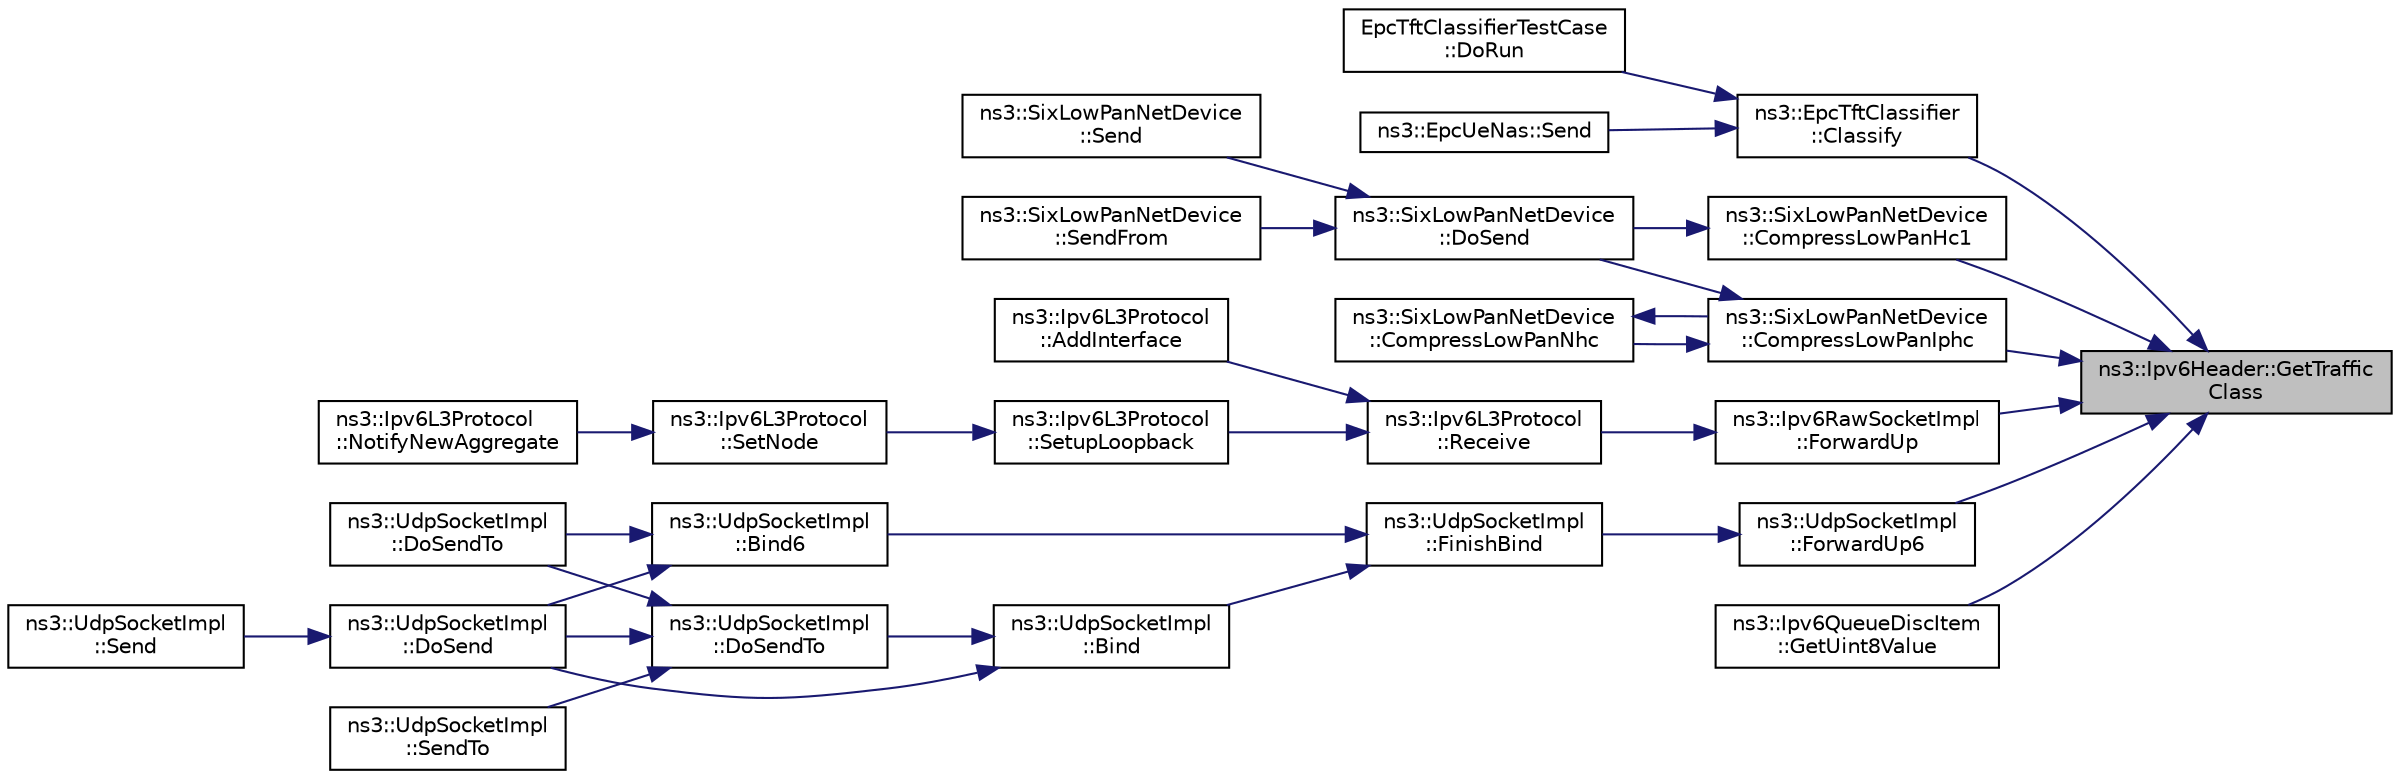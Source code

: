 digraph "ns3::Ipv6Header::GetTrafficClass"
{
 // LATEX_PDF_SIZE
  edge [fontname="Helvetica",fontsize="10",labelfontname="Helvetica",labelfontsize="10"];
  node [fontname="Helvetica",fontsize="10",shape=record];
  rankdir="RL";
  Node1 [label="ns3::Ipv6Header::GetTraffic\lClass",height=0.2,width=0.4,color="black", fillcolor="grey75", style="filled", fontcolor="black",tooltip="Get the \"Traffic class\" field."];
  Node1 -> Node2 [dir="back",color="midnightblue",fontsize="10",style="solid",fontname="Helvetica"];
  Node2 [label="ns3::EpcTftClassifier\l::Classify",height=0.2,width=0.4,color="black", fillcolor="white", style="filled",URL="$classns3_1_1_epc_tft_classifier.html#a3ef70cc415dad846bd5ac77dbd6993e1",tooltip="classify an IP packet"];
  Node2 -> Node3 [dir="back",color="midnightblue",fontsize="10",style="solid",fontname="Helvetica"];
  Node3 [label="EpcTftClassifierTestCase\l::DoRun",height=0.2,width=0.4,color="black", fillcolor="white", style="filled",URL="$class_epc_tft_classifier_test_case.html#a51faba0aef8aaa1d7fef2ac1d3e5aa5d",tooltip="Implementation to actually run this TestCase."];
  Node2 -> Node4 [dir="back",color="midnightblue",fontsize="10",style="solid",fontname="Helvetica"];
  Node4 [label="ns3::EpcUeNas::Send",height=0.2,width=0.4,color="black", fillcolor="white", style="filled",URL="$classns3_1_1_epc_ue_nas.html#aec319f12d498f2e956f973fe98587fcc",tooltip="Enqueue an IP packet on the proper bearer for uplink transmission."];
  Node1 -> Node5 [dir="back",color="midnightblue",fontsize="10",style="solid",fontname="Helvetica"];
  Node5 [label="ns3::SixLowPanNetDevice\l::CompressLowPanHc1",height=0.2,width=0.4,color="black", fillcolor="white", style="filled",URL="$classns3_1_1_six_low_pan_net_device.html#a0e1957fbfb793cd011b4b3f89c550b8f",tooltip="Compress the headers according to HC1 compression."];
  Node5 -> Node6 [dir="back",color="midnightblue",fontsize="10",style="solid",fontname="Helvetica"];
  Node6 [label="ns3::SixLowPanNetDevice\l::DoSend",height=0.2,width=0.4,color="black", fillcolor="white", style="filled",URL="$classns3_1_1_six_low_pan_net_device.html#a0cd8b4fc52f256bd7743310434ac4680",tooltip=" "];
  Node6 -> Node7 [dir="back",color="midnightblue",fontsize="10",style="solid",fontname="Helvetica"];
  Node7 [label="ns3::SixLowPanNetDevice\l::Send",height=0.2,width=0.4,color="black", fillcolor="white", style="filled",URL="$classns3_1_1_six_low_pan_net_device.html#a6566ae05fbc295d8cd22166b6b2c28ea",tooltip=" "];
  Node6 -> Node8 [dir="back",color="midnightblue",fontsize="10",style="solid",fontname="Helvetica"];
  Node8 [label="ns3::SixLowPanNetDevice\l::SendFrom",height=0.2,width=0.4,color="black", fillcolor="white", style="filled",URL="$classns3_1_1_six_low_pan_net_device.html#aec79675091efa676370a4f9e6f4127e3",tooltip=" "];
  Node1 -> Node9 [dir="back",color="midnightblue",fontsize="10",style="solid",fontname="Helvetica"];
  Node9 [label="ns3::SixLowPanNetDevice\l::CompressLowPanIphc",height=0.2,width=0.4,color="black", fillcolor="white", style="filled",URL="$classns3_1_1_six_low_pan_net_device.html#a67bf1501ba018d90c5bdb442371a3722",tooltip="Compress the headers according to IPHC compression."];
  Node9 -> Node10 [dir="back",color="midnightblue",fontsize="10",style="solid",fontname="Helvetica"];
  Node10 [label="ns3::SixLowPanNetDevice\l::CompressLowPanNhc",height=0.2,width=0.4,color="black", fillcolor="white", style="filled",URL="$classns3_1_1_six_low_pan_net_device.html#a41d34fd1612e7e6911614fadfef6ab67",tooltip="Compress the headers according to NHC compression."];
  Node10 -> Node9 [dir="back",color="midnightblue",fontsize="10",style="solid",fontname="Helvetica"];
  Node9 -> Node6 [dir="back",color="midnightblue",fontsize="10",style="solid",fontname="Helvetica"];
  Node1 -> Node11 [dir="back",color="midnightblue",fontsize="10",style="solid",fontname="Helvetica"];
  Node11 [label="ns3::Ipv6RawSocketImpl\l::ForwardUp",height=0.2,width=0.4,color="black", fillcolor="white", style="filled",URL="$classns3_1_1_ipv6_raw_socket_impl.html#a9b9d0def6375d0a3fbcaa552ebc3e03d",tooltip="Forward up to receive method."];
  Node11 -> Node12 [dir="back",color="midnightblue",fontsize="10",style="solid",fontname="Helvetica"];
  Node12 [label="ns3::Ipv6L3Protocol\l::Receive",height=0.2,width=0.4,color="black", fillcolor="white", style="filled",URL="$classns3_1_1_ipv6_l3_protocol.html#a8a95d576e8aee9a571db93bf686d850a",tooltip="Receive method when a packet arrive in the stack."];
  Node12 -> Node13 [dir="back",color="midnightblue",fontsize="10",style="solid",fontname="Helvetica"];
  Node13 [label="ns3::Ipv6L3Protocol\l::AddInterface",height=0.2,width=0.4,color="black", fillcolor="white", style="filled",URL="$classns3_1_1_ipv6_l3_protocol.html#a56047c2ee7db15185af07538c609cbb5",tooltip="Add IPv6 interface for a device."];
  Node12 -> Node14 [dir="back",color="midnightblue",fontsize="10",style="solid",fontname="Helvetica"];
  Node14 [label="ns3::Ipv6L3Protocol\l::SetupLoopback",height=0.2,width=0.4,color="black", fillcolor="white", style="filled",URL="$classns3_1_1_ipv6_l3_protocol.html#a69a1ef7b49dd3aa80c6807f467720005",tooltip="Setup loopback interface."];
  Node14 -> Node15 [dir="back",color="midnightblue",fontsize="10",style="solid",fontname="Helvetica"];
  Node15 [label="ns3::Ipv6L3Protocol\l::SetNode",height=0.2,width=0.4,color="black", fillcolor="white", style="filled",URL="$classns3_1_1_ipv6_l3_protocol.html#a53796a2747cb5edcd1c762f44043b061",tooltip="Set node associated with this stack."];
  Node15 -> Node16 [dir="back",color="midnightblue",fontsize="10",style="solid",fontname="Helvetica"];
  Node16 [label="ns3::Ipv6L3Protocol\l::NotifyNewAggregate",height=0.2,width=0.4,color="black", fillcolor="white", style="filled",URL="$classns3_1_1_ipv6_l3_protocol.html#ae07ff89952d068d18fb5650ffd1f5378",tooltip="Notify other components connected to the node that a new stack member is now connected."];
  Node1 -> Node17 [dir="back",color="midnightblue",fontsize="10",style="solid",fontname="Helvetica"];
  Node17 [label="ns3::UdpSocketImpl\l::ForwardUp6",height=0.2,width=0.4,color="black", fillcolor="white", style="filled",URL="$classns3_1_1_udp_socket_impl.html#a1550f484c8c62c215a44e8c13694986b",tooltip="Called by the L3 protocol when it received a packet to pass on to TCP."];
  Node17 -> Node18 [dir="back",color="midnightblue",fontsize="10",style="solid",fontname="Helvetica"];
  Node18 [label="ns3::UdpSocketImpl\l::FinishBind",height=0.2,width=0.4,color="black", fillcolor="white", style="filled",URL="$classns3_1_1_udp_socket_impl.html#ab176a2c5ea5e2ba0431a59cbc423c618",tooltip="Finish the binding process."];
  Node18 -> Node19 [dir="back",color="midnightblue",fontsize="10",style="solid",fontname="Helvetica"];
  Node19 [label="ns3::UdpSocketImpl\l::Bind",height=0.2,width=0.4,color="black", fillcolor="white", style="filled",URL="$classns3_1_1_udp_socket_impl.html#a02289f4c7fa69580c8426484fe3712c3",tooltip="Allocate a local IPv4 endpoint for this socket."];
  Node19 -> Node20 [dir="back",color="midnightblue",fontsize="10",style="solid",fontname="Helvetica"];
  Node20 [label="ns3::UdpSocketImpl\l::DoSend",height=0.2,width=0.4,color="black", fillcolor="white", style="filled",URL="$classns3_1_1_udp_socket_impl.html#aeb7a2f7998edd56c9079ac6a3518cd89",tooltip="Send a packet."];
  Node20 -> Node21 [dir="back",color="midnightblue",fontsize="10",style="solid",fontname="Helvetica"];
  Node21 [label="ns3::UdpSocketImpl\l::Send",height=0.2,width=0.4,color="black", fillcolor="white", style="filled",URL="$classns3_1_1_udp_socket_impl.html#ac8e23c2e48d59b943ad5beda3c9b9cce",tooltip="Send data (or dummy data) to the remote host."];
  Node19 -> Node22 [dir="back",color="midnightblue",fontsize="10",style="solid",fontname="Helvetica"];
  Node22 [label="ns3::UdpSocketImpl\l::DoSendTo",height=0.2,width=0.4,color="black", fillcolor="white", style="filled",URL="$classns3_1_1_udp_socket_impl.html#a18b22c398f6e9a7806f92b6a3ca7b3e8",tooltip="Send a packet to a specific destination and port (IPv4)"];
  Node22 -> Node20 [dir="back",color="midnightblue",fontsize="10",style="solid",fontname="Helvetica"];
  Node22 -> Node23 [dir="back",color="midnightblue",fontsize="10",style="solid",fontname="Helvetica"];
  Node23 [label="ns3::UdpSocketImpl\l::DoSendTo",height=0.2,width=0.4,color="black", fillcolor="white", style="filled",URL="$classns3_1_1_udp_socket_impl.html#a4c3672c1127cbe31678d8d18751d3f4c",tooltip="Send a packet to a specific destination and port (IPv6)"];
  Node22 -> Node24 [dir="back",color="midnightblue",fontsize="10",style="solid",fontname="Helvetica"];
  Node24 [label="ns3::UdpSocketImpl\l::SendTo",height=0.2,width=0.4,color="black", fillcolor="white", style="filled",URL="$classns3_1_1_udp_socket_impl.html#a8157d2ad72321be1047493ebf97e55f5",tooltip="Send data to a specified peer."];
  Node18 -> Node25 [dir="back",color="midnightblue",fontsize="10",style="solid",fontname="Helvetica"];
  Node25 [label="ns3::UdpSocketImpl\l::Bind6",height=0.2,width=0.4,color="black", fillcolor="white", style="filled",URL="$classns3_1_1_udp_socket_impl.html#a32b33c7a08d81248b1579882cebadcb6",tooltip="Allocate a local IPv6 endpoint for this socket."];
  Node25 -> Node20 [dir="back",color="midnightblue",fontsize="10",style="solid",fontname="Helvetica"];
  Node25 -> Node23 [dir="back",color="midnightblue",fontsize="10",style="solid",fontname="Helvetica"];
  Node1 -> Node26 [dir="back",color="midnightblue",fontsize="10",style="solid",fontname="Helvetica"];
  Node26 [label="ns3::Ipv6QueueDiscItem\l::GetUint8Value",height=0.2,width=0.4,color="black", fillcolor="white", style="filled",URL="$classns3_1_1_ipv6_queue_disc_item.html#a840370dcc687643352b11e3a814bee7e",tooltip="Retrieve the value of a given field from the packet, if present."];
}
